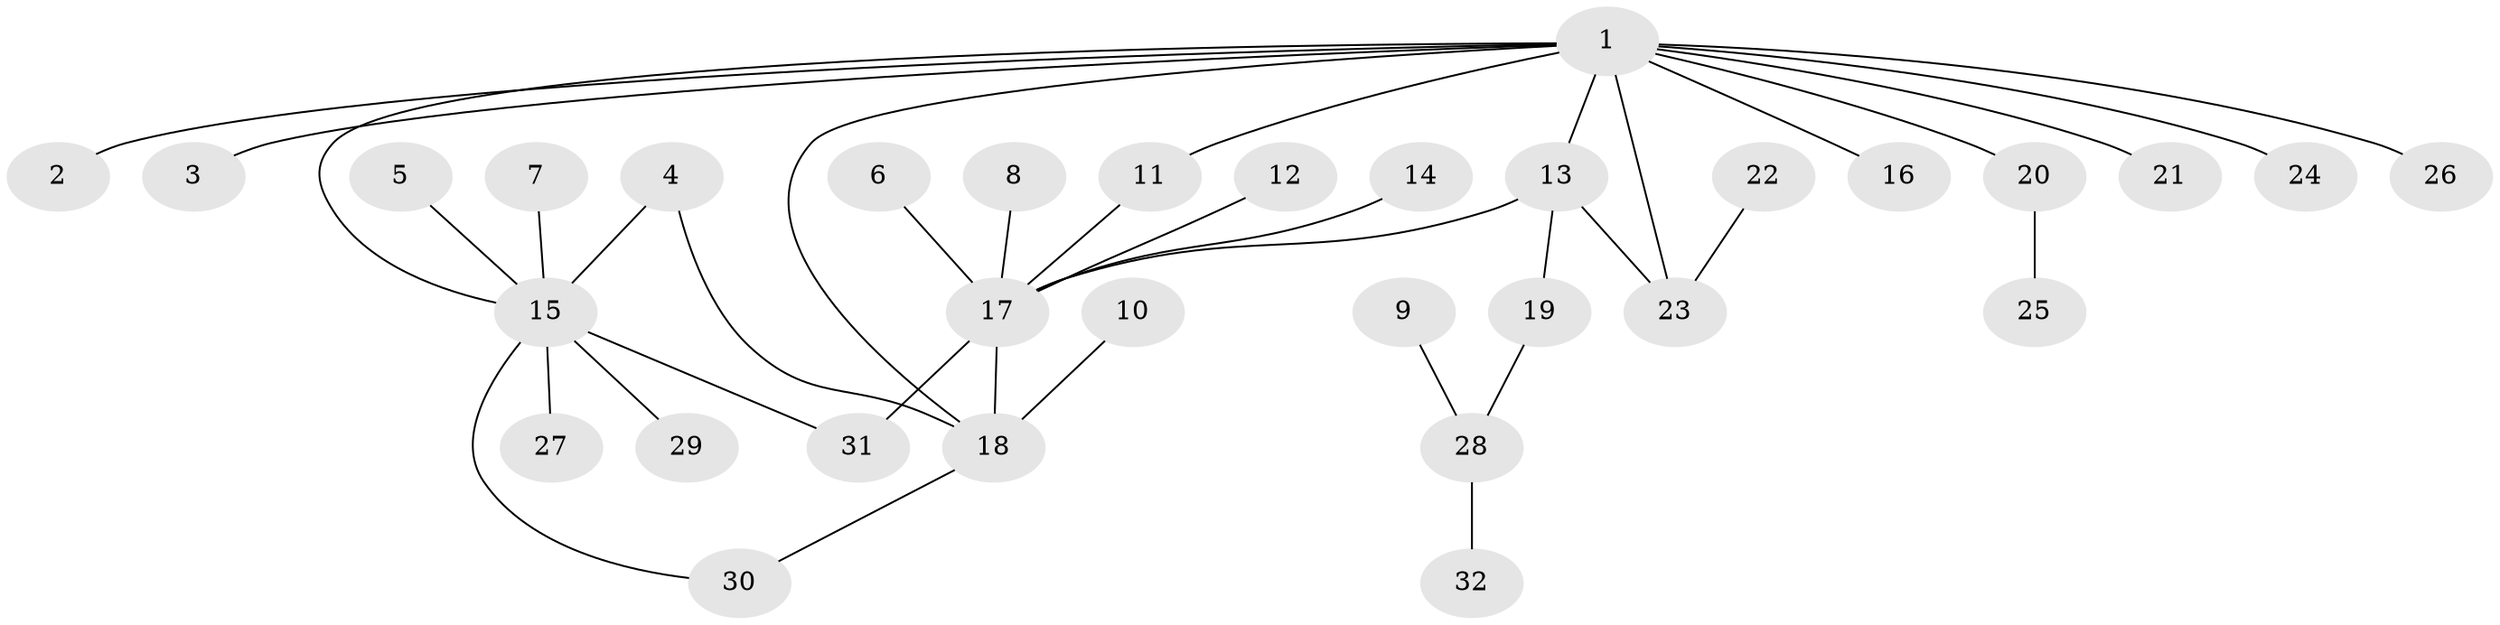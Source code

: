 // original degree distribution, {4: 0.07936507936507936, 10: 0.015873015873015872, 6: 0.015873015873015872, 8: 0.015873015873015872, 2: 0.23809523809523808, 11: 0.015873015873015872, 3: 0.07936507936507936, 1: 0.5238095238095238, 5: 0.015873015873015872}
// Generated by graph-tools (version 1.1) at 2025/25/03/09/25 03:25:57]
// undirected, 32 vertices, 37 edges
graph export_dot {
graph [start="1"]
  node [color=gray90,style=filled];
  1;
  2;
  3;
  4;
  5;
  6;
  7;
  8;
  9;
  10;
  11;
  12;
  13;
  14;
  15;
  16;
  17;
  18;
  19;
  20;
  21;
  22;
  23;
  24;
  25;
  26;
  27;
  28;
  29;
  30;
  31;
  32;
  1 -- 2 [weight=1.0];
  1 -- 3 [weight=1.0];
  1 -- 11 [weight=1.0];
  1 -- 13 [weight=1.0];
  1 -- 15 [weight=1.0];
  1 -- 16 [weight=1.0];
  1 -- 18 [weight=1.0];
  1 -- 20 [weight=1.0];
  1 -- 21 [weight=1.0];
  1 -- 23 [weight=1.0];
  1 -- 24 [weight=1.0];
  1 -- 26 [weight=1.0];
  4 -- 15 [weight=1.0];
  4 -- 18 [weight=1.0];
  5 -- 15 [weight=1.0];
  6 -- 17 [weight=1.0];
  7 -- 15 [weight=1.0];
  8 -- 17 [weight=1.0];
  9 -- 28 [weight=1.0];
  10 -- 18 [weight=1.0];
  11 -- 17 [weight=1.0];
  12 -- 17 [weight=1.0];
  13 -- 17 [weight=1.0];
  13 -- 19 [weight=1.0];
  13 -- 23 [weight=1.0];
  14 -- 17 [weight=1.0];
  15 -- 27 [weight=1.0];
  15 -- 29 [weight=1.0];
  15 -- 30 [weight=1.0];
  15 -- 31 [weight=1.0];
  17 -- 18 [weight=1.0];
  17 -- 31 [weight=2.0];
  18 -- 30 [weight=1.0];
  19 -- 28 [weight=1.0];
  20 -- 25 [weight=1.0];
  22 -- 23 [weight=1.0];
  28 -- 32 [weight=1.0];
}
